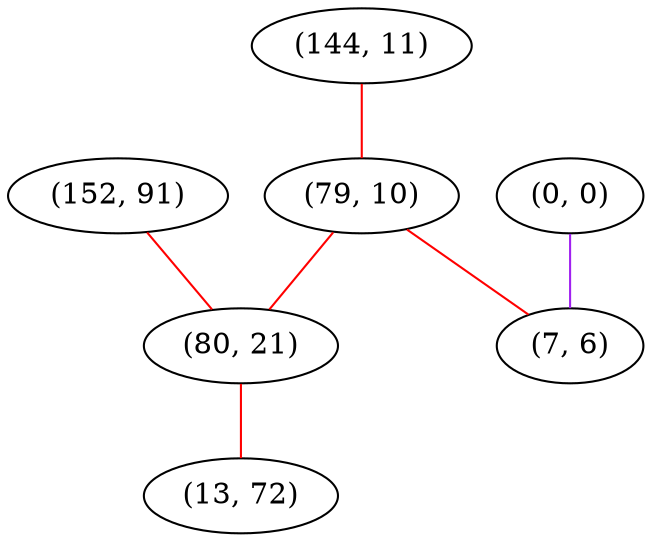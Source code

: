 graph "" {
"(144, 11)";
"(0, 0)";
"(152, 91)";
"(79, 10)";
"(80, 21)";
"(13, 72)";
"(7, 6)";
"(144, 11)" -- "(79, 10)"  [color=red, key=0, weight=1];
"(0, 0)" -- "(7, 6)"  [color=purple, key=0, weight=4];
"(152, 91)" -- "(80, 21)"  [color=red, key=0, weight=1];
"(79, 10)" -- "(7, 6)"  [color=red, key=0, weight=1];
"(79, 10)" -- "(80, 21)"  [color=red, key=0, weight=1];
"(80, 21)" -- "(13, 72)"  [color=red, key=0, weight=1];
}
